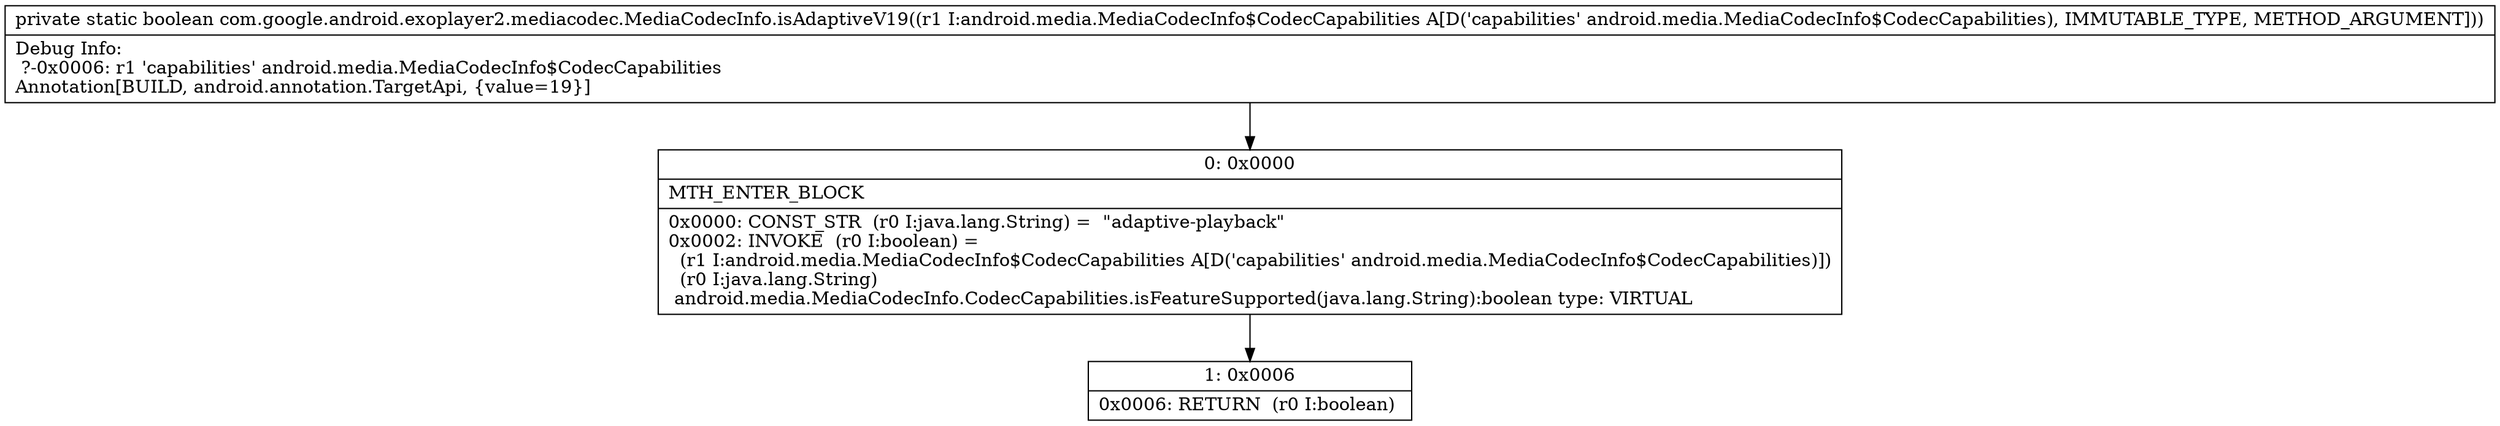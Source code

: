 digraph "CFG forcom.google.android.exoplayer2.mediacodec.MediaCodecInfo.isAdaptiveV19(Landroid\/media\/MediaCodecInfo$CodecCapabilities;)Z" {
Node_0 [shape=record,label="{0\:\ 0x0000|MTH_ENTER_BLOCK\l|0x0000: CONST_STR  (r0 I:java.lang.String) =  \"adaptive\-playback\" \l0x0002: INVOKE  (r0 I:boolean) = \l  (r1 I:android.media.MediaCodecInfo$CodecCapabilities A[D('capabilities' android.media.MediaCodecInfo$CodecCapabilities)])\l  (r0 I:java.lang.String)\l android.media.MediaCodecInfo.CodecCapabilities.isFeatureSupported(java.lang.String):boolean type: VIRTUAL \l}"];
Node_1 [shape=record,label="{1\:\ 0x0006|0x0006: RETURN  (r0 I:boolean) \l}"];
MethodNode[shape=record,label="{private static boolean com.google.android.exoplayer2.mediacodec.MediaCodecInfo.isAdaptiveV19((r1 I:android.media.MediaCodecInfo$CodecCapabilities A[D('capabilities' android.media.MediaCodecInfo$CodecCapabilities), IMMUTABLE_TYPE, METHOD_ARGUMENT]))  | Debug Info:\l  ?\-0x0006: r1 'capabilities' android.media.MediaCodecInfo$CodecCapabilities\lAnnotation[BUILD, android.annotation.TargetApi, \{value=19\}]\l}"];
MethodNode -> Node_0;
Node_0 -> Node_1;
}

